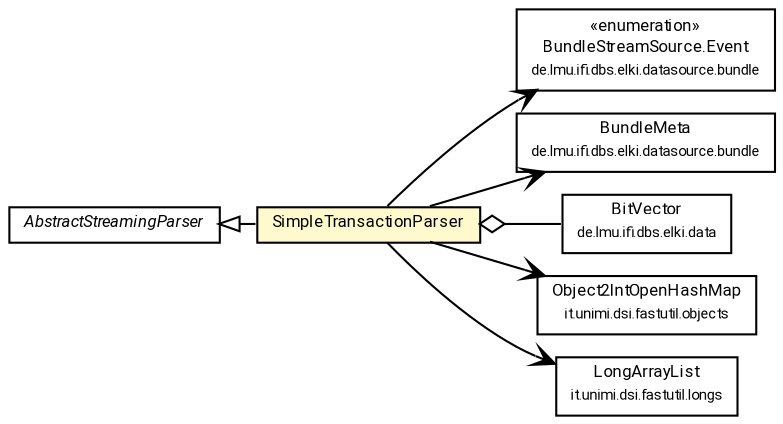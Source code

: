 #!/usr/local/bin/dot
#
# Class diagram 
# Generated by UMLGraph version R5_7_2-60-g0e99a6 (http://www.spinellis.gr/umlgraph/)
#

digraph G {
	graph [fontnames="svg"]
	edge [fontname="Roboto",fontsize=7,labelfontname="Roboto",labelfontsize=7,color="black"];
	node [fontname="Roboto",fontcolor="black",fontsize=8,shape=plaintext,margin=0,width=0,height=0];
	nodesep=0.15;
	ranksep=0.25;
	rankdir=LR;
	// de.lmu.ifi.dbs.elki.datasource.bundle.BundleStreamSource.Event
	c9509213 [label=<<table title="de.lmu.ifi.dbs.elki.datasource.bundle.BundleStreamSource.Event" border="0" cellborder="1" cellspacing="0" cellpadding="2" href="../bundle/BundleStreamSource.Event.html" target="_parent">
		<tr><td><table border="0" cellspacing="0" cellpadding="1">
		<tr><td align="center" balign="center"> &#171;enumeration&#187; </td></tr>
		<tr><td align="center" balign="center"> <font face="Roboto">BundleStreamSource.Event</font> </td></tr>
		<tr><td align="center" balign="center"> <font face="Roboto" point-size="7.0">de.lmu.ifi.dbs.elki.datasource.bundle</font> </td></tr>
		</table></td></tr>
		</table>>, URL="../bundle/BundleStreamSource.Event.html"];
	// de.lmu.ifi.dbs.elki.datasource.bundle.BundleMeta
	c9509214 [label=<<table title="de.lmu.ifi.dbs.elki.datasource.bundle.BundleMeta" border="0" cellborder="1" cellspacing="0" cellpadding="2" href="../bundle/BundleMeta.html" target="_parent">
		<tr><td><table border="0" cellspacing="0" cellpadding="1">
		<tr><td align="center" balign="center"> <font face="Roboto">BundleMeta</font> </td></tr>
		<tr><td align="center" balign="center"> <font face="Roboto" point-size="7.0">de.lmu.ifi.dbs.elki.datasource.bundle</font> </td></tr>
		</table></td></tr>
		</table>>, URL="../bundle/BundleMeta.html"];
	// de.lmu.ifi.dbs.elki.data.BitVector
	c9509288 [label=<<table title="de.lmu.ifi.dbs.elki.data.BitVector" border="0" cellborder="1" cellspacing="0" cellpadding="2" href="../../data/BitVector.html" target="_parent">
		<tr><td><table border="0" cellspacing="0" cellpadding="1">
		<tr><td align="center" balign="center"> <font face="Roboto">BitVector</font> </td></tr>
		<tr><td align="center" balign="center"> <font face="Roboto" point-size="7.0">de.lmu.ifi.dbs.elki.data</font> </td></tr>
		</table></td></tr>
		</table>>, URL="../../data/BitVector.html"];
	// de.lmu.ifi.dbs.elki.datasource.parser.SimpleTransactionParser
	c9510790 [label=<<table title="de.lmu.ifi.dbs.elki.datasource.parser.SimpleTransactionParser" border="0" cellborder="1" cellspacing="0" cellpadding="2" bgcolor="lemonChiffon" href="SimpleTransactionParser.html" target="_parent">
		<tr><td><table border="0" cellspacing="0" cellpadding="1">
		<tr><td align="center" balign="center"> <font face="Roboto">SimpleTransactionParser</font> </td></tr>
		</table></td></tr>
		</table>>, URL="SimpleTransactionParser.html"];
	// de.lmu.ifi.dbs.elki.datasource.parser.AbstractStreamingParser
	c9510804 [label=<<table title="de.lmu.ifi.dbs.elki.datasource.parser.AbstractStreamingParser" border="0" cellborder="1" cellspacing="0" cellpadding="2" href="AbstractStreamingParser.html" target="_parent">
		<tr><td><table border="0" cellspacing="0" cellpadding="1">
		<tr><td align="center" balign="center"> <font face="Roboto"><i>AbstractStreamingParser</i></font> </td></tr>
		</table></td></tr>
		</table>>, URL="AbstractStreamingParser.html"];
	// de.lmu.ifi.dbs.elki.datasource.parser.SimpleTransactionParser extends de.lmu.ifi.dbs.elki.datasource.parser.AbstractStreamingParser
	c9510804 -> c9510790 [arrowtail=empty,dir=back,weight=10];
	// de.lmu.ifi.dbs.elki.datasource.parser.SimpleTransactionParser has de.lmu.ifi.dbs.elki.data.BitVector
	c9510790 -> c9509288 [arrowhead=none,arrowtail=ediamond,dir=back,weight=4];
	// de.lmu.ifi.dbs.elki.datasource.parser.SimpleTransactionParser navassoc it.unimi.dsi.fastutil.objects.Object2IntOpenHashMap<K>
	c9510790 -> c9511237 [arrowhead=open,weight=1];
	// de.lmu.ifi.dbs.elki.datasource.parser.SimpleTransactionParser navassoc de.lmu.ifi.dbs.elki.datasource.bundle.BundleMeta
	c9510790 -> c9509214 [arrowhead=open,weight=1];
	// de.lmu.ifi.dbs.elki.datasource.parser.SimpleTransactionParser navassoc de.lmu.ifi.dbs.elki.datasource.bundle.BundleStreamSource.Event
	c9510790 -> c9509213 [arrowhead=open,weight=1];
	// de.lmu.ifi.dbs.elki.datasource.parser.SimpleTransactionParser navassoc it.unimi.dsi.fastutil.longs.LongArrayList
	c9510790 -> c9511238 [arrowhead=open,weight=1];
	// it.unimi.dsi.fastutil.longs.LongArrayList
	c9511238 [label=<<table title="it.unimi.dsi.fastutil.longs.LongArrayList" border="0" cellborder="1" cellspacing="0" cellpadding="2" href="http://docs.oracle.com/javase/7/docs/api/it/unimi/dsi/fastutil/longs/LongArrayList.html" target="_parent">
		<tr><td><table border="0" cellspacing="0" cellpadding="1">
		<tr><td align="center" balign="center"> <font face="Roboto">LongArrayList</font> </td></tr>
		<tr><td align="center" balign="center"> <font face="Roboto" point-size="7.0">it.unimi.dsi.fastutil.longs</font> </td></tr>
		</table></td></tr>
		</table>>, URL="http://docs.oracle.com/javase/7/docs/api/it/unimi/dsi/fastutil/longs/LongArrayList.html"];
	// it.unimi.dsi.fastutil.objects.Object2IntOpenHashMap<K>
	c9511237 [label=<<table title="it.unimi.dsi.fastutil.objects.Object2IntOpenHashMap" border="0" cellborder="1" cellspacing="0" cellpadding="2" href="http://docs.oracle.com/javase/7/docs/api/it/unimi/dsi/fastutil/objects/Object2IntOpenHashMap.html" target="_parent">
		<tr><td><table border="0" cellspacing="0" cellpadding="1">
		<tr><td align="center" balign="center"> <font face="Roboto">Object2IntOpenHashMap</font> </td></tr>
		<tr><td align="center" balign="center"> <font face="Roboto" point-size="7.0">it.unimi.dsi.fastutil.objects</font> </td></tr>
		</table></td></tr>
		</table>>, URL="http://docs.oracle.com/javase/7/docs/api/it/unimi/dsi/fastutil/objects/Object2IntOpenHashMap.html"];
}

